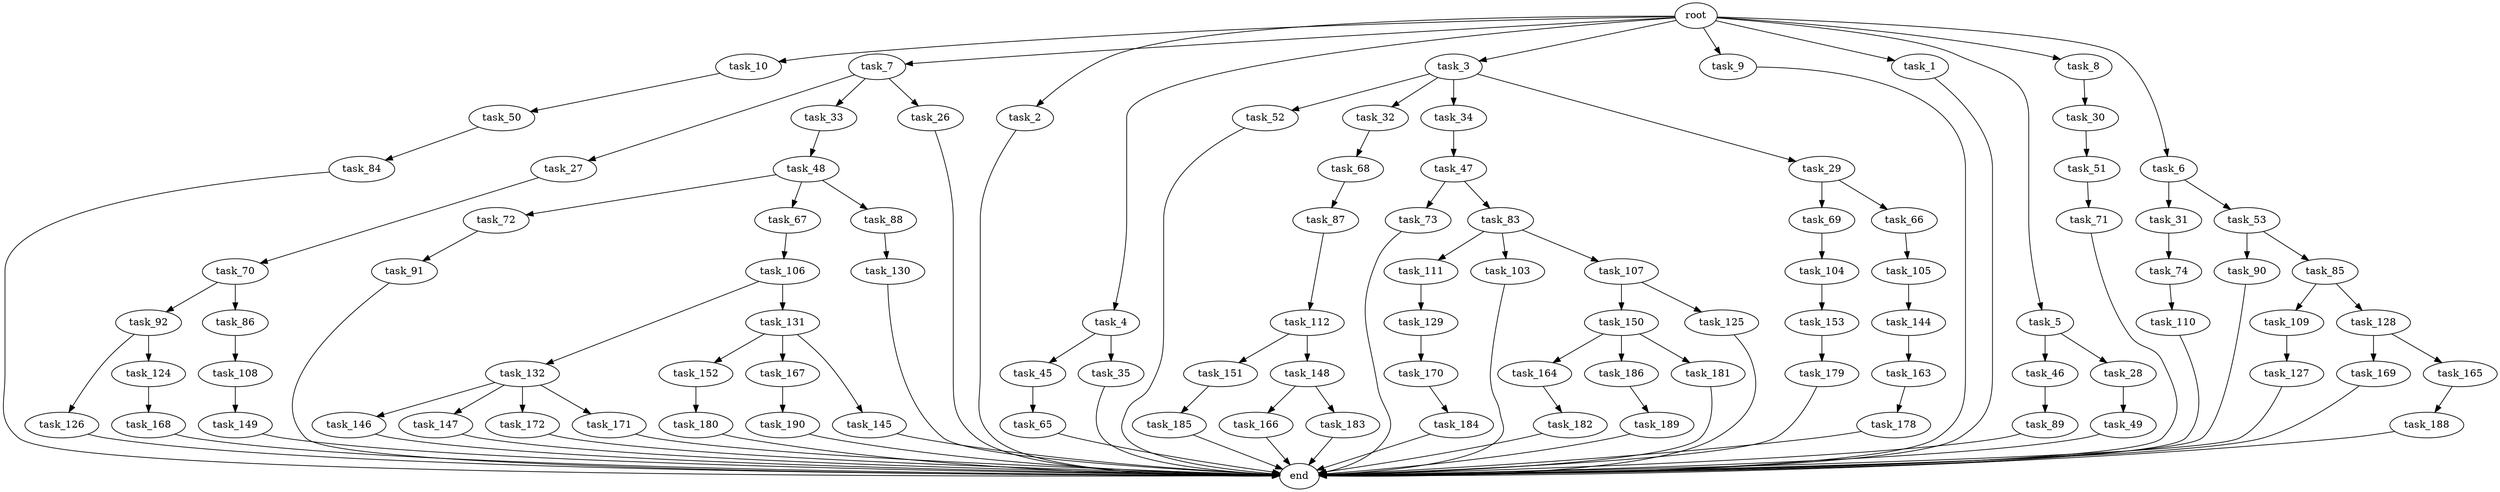 digraph G {
  task_65 [size="429496729.600000"];
  task_190 [size="618475290.624000"];
  task_149 [size="274877906.944000"];
  task_105 [size="1717986918.400000"];
  task_72 [size="841813590.016000"];
  task_182 [size="1717986918.400000"];
  task_166 [size="1717986918.400000"];
  task_45 [size="841813590.016000"];
  task_163 [size="618475290.624000"];
  task_52 [size="1391569403.904000"];
  task_150 [size="1391569403.904000"];
  task_46 [size="1391569403.904000"];
  task_179 [size="68719476.736000"];
  task_170 [size="68719476.736000"];
  task_73 [size="429496729.600000"];
  task_10 [size="2.048000"];
  task_28 [size="1391569403.904000"];
  task_50 [size="1717986918.400000"];
  task_71 [size="1391569403.904000"];
  task_31 [size="1099511627.776000"];
  task_49 [size="1391569403.904000"];
  task_146 [size="841813590.016000"];
  task_90 [size="68719476.736000"];
  task_106 [size="841813590.016000"];
  task_27 [size="1717986918.400000"];
  task_168 [size="618475290.624000"];
  task_147 [size="841813590.016000"];
  task_153 [size="68719476.736000"];
  task_111 [size="618475290.624000"];
  task_164 [size="1391569403.904000"];
  task_126 [size="154618822.656000"];
  task_7 [size="2.048000"];
  task_2 [size="2.048000"];
  task_67 [size="841813590.016000"];
  task_112 [size="429496729.600000"];
  task_110 [size="429496729.600000"];
  task_186 [size="1391569403.904000"];
  task_30 [size="68719476.736000"];
  task_74 [size="1717986918.400000"];
  task_169 [size="1717986918.400000"];
  task_104 [size="68719476.736000"];
  task_33 [size="1717986918.400000"];
  task_4 [size="2.048000"];
  task_109 [size="68719476.736000"];
  task_48 [size="1391569403.904000"];
  task_151 [size="841813590.016000"];
  task_85 [size="68719476.736000"];
  task_92 [size="618475290.624000"];
  task_35 [size="841813590.016000"];
  task_152 [size="68719476.736000"];
  task_103 [size="618475290.624000"];
  task_181 [size="1391569403.904000"];
  task_172 [size="841813590.016000"];
  task_91 [size="618475290.624000"];
  task_89 [size="1391569403.904000"];
  task_3 [size="2.048000"];
  task_9 [size="2.048000"];
  task_32 [size="1391569403.904000"];
  task_130 [size="68719476.736000"];
  task_34 [size="1391569403.904000"];
  task_144 [size="274877906.944000"];
  task_148 [size="841813590.016000"];
  task_171 [size="841813590.016000"];
  task_86 [size="618475290.624000"];
  task_189 [size="1391569403.904000"];
  task_1 [size="2.048000"];
  task_107 [size="618475290.624000"];
  task_26 [size="1717986918.400000"];
  task_69 [size="618475290.624000"];
  task_167 [size="68719476.736000"];
  task_5 [size="2.048000"];
  task_108 [size="1391569403.904000"];
  task_132 [size="154618822.656000"];
  task_88 [size="841813590.016000"];
  end [size="0.000000"];
  task_8 [size="2.048000"];
  task_87 [size="1099511627.776000"];
  task_83 [size="429496729.600000"];
  task_183 [size="1717986918.400000"];
  task_131 [size="154618822.656000"];
  task_127 [size="618475290.624000"];
  task_84 [size="154618822.656000"];
  task_29 [size="1391569403.904000"];
  task_145 [size="68719476.736000"];
  task_53 [size="1099511627.776000"];
  task_178 [size="618475290.624000"];
  root [size="0.000000"];
  task_47 [size="154618822.656000"];
  task_184 [size="1717986918.400000"];
  task_128 [size="68719476.736000"];
  task_180 [size="618475290.624000"];
  task_6 [size="2.048000"];
  task_70 [size="429496729.600000"];
  task_185 [size="68719476.736000"];
  task_129 [size="274877906.944000"];
  task_188 [size="429496729.600000"];
  task_165 [size="1717986918.400000"];
  task_51 [size="1391569403.904000"];
  task_125 [size="1391569403.904000"];
  task_124 [size="154618822.656000"];
  task_68 [size="618475290.624000"];
  task_66 [size="618475290.624000"];

  task_65 -> end [size="1.000000"];
  task_190 -> end [size="1.000000"];
  task_149 -> end [size="1.000000"];
  task_105 -> task_144 [size="134217728.000000"];
  task_72 -> task_91 [size="301989888.000000"];
  task_182 -> end [size="1.000000"];
  task_166 -> end [size="1.000000"];
  task_45 -> task_65 [size="209715200.000000"];
  task_163 -> task_178 [size="301989888.000000"];
  task_52 -> end [size="1.000000"];
  task_150 -> task_181 [size="679477248.000000"];
  task_150 -> task_164 [size="679477248.000000"];
  task_150 -> task_186 [size="679477248.000000"];
  task_46 -> task_89 [size="679477248.000000"];
  task_179 -> end [size="1.000000"];
  task_170 -> task_184 [size="838860800.000000"];
  task_73 -> end [size="1.000000"];
  task_10 -> task_50 [size="838860800.000000"];
  task_28 -> task_49 [size="679477248.000000"];
  task_50 -> task_84 [size="75497472.000000"];
  task_71 -> end [size="1.000000"];
  task_31 -> task_74 [size="838860800.000000"];
  task_49 -> end [size="1.000000"];
  task_146 -> end [size="1.000000"];
  task_90 -> end [size="1.000000"];
  task_106 -> task_131 [size="75497472.000000"];
  task_106 -> task_132 [size="75497472.000000"];
  task_27 -> task_70 [size="209715200.000000"];
  task_168 -> end [size="1.000000"];
  task_147 -> end [size="1.000000"];
  task_153 -> task_179 [size="33554432.000000"];
  task_111 -> task_129 [size="134217728.000000"];
  task_164 -> task_182 [size="838860800.000000"];
  task_126 -> end [size="1.000000"];
  task_7 -> task_26 [size="838860800.000000"];
  task_7 -> task_33 [size="838860800.000000"];
  task_7 -> task_27 [size="838860800.000000"];
  task_2 -> end [size="1.000000"];
  task_67 -> task_106 [size="411041792.000000"];
  task_112 -> task_151 [size="411041792.000000"];
  task_112 -> task_148 [size="411041792.000000"];
  task_110 -> end [size="1.000000"];
  task_186 -> task_189 [size="679477248.000000"];
  task_30 -> task_51 [size="679477248.000000"];
  task_74 -> task_110 [size="209715200.000000"];
  task_169 -> end [size="1.000000"];
  task_104 -> task_153 [size="33554432.000000"];
  task_33 -> task_48 [size="679477248.000000"];
  task_4 -> task_45 [size="411041792.000000"];
  task_4 -> task_35 [size="411041792.000000"];
  task_109 -> task_127 [size="301989888.000000"];
  task_48 -> task_88 [size="411041792.000000"];
  task_48 -> task_72 [size="411041792.000000"];
  task_48 -> task_67 [size="411041792.000000"];
  task_151 -> task_185 [size="33554432.000000"];
  task_85 -> task_109 [size="33554432.000000"];
  task_85 -> task_128 [size="33554432.000000"];
  task_92 -> task_124 [size="75497472.000000"];
  task_92 -> task_126 [size="75497472.000000"];
  task_35 -> end [size="1.000000"];
  task_152 -> task_180 [size="301989888.000000"];
  task_103 -> end [size="1.000000"];
  task_181 -> end [size="1.000000"];
  task_172 -> end [size="1.000000"];
  task_91 -> end [size="1.000000"];
  task_89 -> end [size="1.000000"];
  task_3 -> task_29 [size="679477248.000000"];
  task_3 -> task_34 [size="679477248.000000"];
  task_3 -> task_32 [size="679477248.000000"];
  task_3 -> task_52 [size="679477248.000000"];
  task_9 -> end [size="1.000000"];
  task_32 -> task_68 [size="301989888.000000"];
  task_130 -> end [size="1.000000"];
  task_34 -> task_47 [size="75497472.000000"];
  task_144 -> task_163 [size="301989888.000000"];
  task_148 -> task_183 [size="838860800.000000"];
  task_148 -> task_166 [size="838860800.000000"];
  task_171 -> end [size="1.000000"];
  task_86 -> task_108 [size="679477248.000000"];
  task_189 -> end [size="1.000000"];
  task_1 -> end [size="1.000000"];
  task_107 -> task_150 [size="679477248.000000"];
  task_107 -> task_125 [size="679477248.000000"];
  task_26 -> end [size="1.000000"];
  task_69 -> task_104 [size="33554432.000000"];
  task_167 -> task_190 [size="301989888.000000"];
  task_5 -> task_28 [size="679477248.000000"];
  task_5 -> task_46 [size="679477248.000000"];
  task_108 -> task_149 [size="134217728.000000"];
  task_132 -> task_146 [size="411041792.000000"];
  task_132 -> task_147 [size="411041792.000000"];
  task_132 -> task_172 [size="411041792.000000"];
  task_132 -> task_171 [size="411041792.000000"];
  task_88 -> task_130 [size="33554432.000000"];
  task_8 -> task_30 [size="33554432.000000"];
  task_87 -> task_112 [size="209715200.000000"];
  task_83 -> task_107 [size="301989888.000000"];
  task_83 -> task_111 [size="301989888.000000"];
  task_83 -> task_103 [size="301989888.000000"];
  task_183 -> end [size="1.000000"];
  task_131 -> task_152 [size="33554432.000000"];
  task_131 -> task_145 [size="33554432.000000"];
  task_131 -> task_167 [size="33554432.000000"];
  task_127 -> end [size="1.000000"];
  task_84 -> end [size="1.000000"];
  task_29 -> task_69 [size="301989888.000000"];
  task_29 -> task_66 [size="301989888.000000"];
  task_145 -> end [size="1.000000"];
  task_53 -> task_90 [size="33554432.000000"];
  task_53 -> task_85 [size="33554432.000000"];
  task_178 -> end [size="1.000000"];
  root -> task_2 [size="1.000000"];
  root -> task_6 [size="1.000000"];
  root -> task_4 [size="1.000000"];
  root -> task_5 [size="1.000000"];
  root -> task_10 [size="1.000000"];
  root -> task_3 [size="1.000000"];
  root -> task_9 [size="1.000000"];
  root -> task_8 [size="1.000000"];
  root -> task_7 [size="1.000000"];
  root -> task_1 [size="1.000000"];
  task_47 -> task_73 [size="209715200.000000"];
  task_47 -> task_83 [size="209715200.000000"];
  task_184 -> end [size="1.000000"];
  task_128 -> task_165 [size="838860800.000000"];
  task_128 -> task_169 [size="838860800.000000"];
  task_180 -> end [size="1.000000"];
  task_6 -> task_53 [size="536870912.000000"];
  task_6 -> task_31 [size="536870912.000000"];
  task_70 -> task_86 [size="301989888.000000"];
  task_70 -> task_92 [size="301989888.000000"];
  task_185 -> end [size="1.000000"];
  task_129 -> task_170 [size="33554432.000000"];
  task_188 -> end [size="1.000000"];
  task_165 -> task_188 [size="209715200.000000"];
  task_51 -> task_71 [size="679477248.000000"];
  task_125 -> end [size="1.000000"];
  task_124 -> task_168 [size="301989888.000000"];
  task_68 -> task_87 [size="536870912.000000"];
  task_66 -> task_105 [size="838860800.000000"];
}
